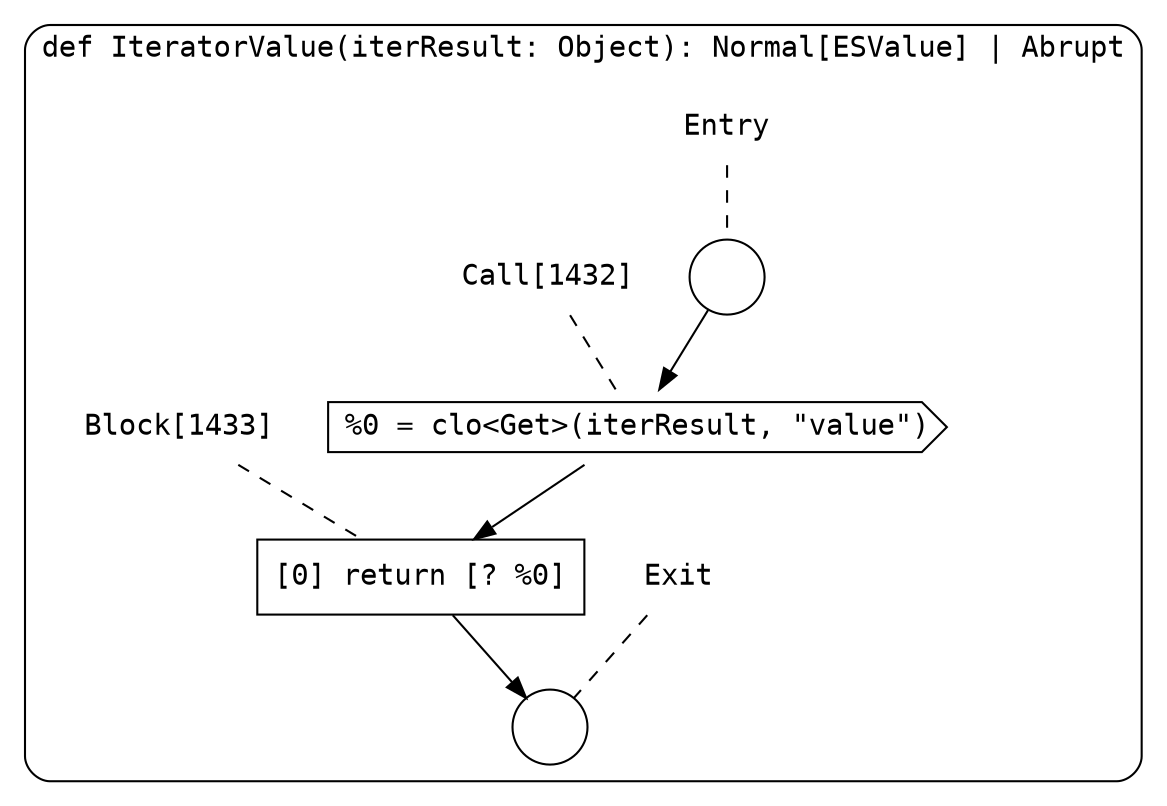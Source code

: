 digraph {
  graph [fontname = "Consolas"]
  node [fontname = "Consolas"]
  edge [fontname = "Consolas"]
  subgraph cluster165 {
    label = "def IteratorValue(iterResult: Object): Normal[ESValue] | Abrupt"
    style = rounded
    cluster165_entry_name [shape=none, label=<<font color="black">Entry</font>>]
    cluster165_entry_name -> cluster165_entry [arrowhead=none, color="black", style=dashed]
    cluster165_entry [shape=circle label=" " color="black" fillcolor="white" style=filled]
    cluster165_entry -> node1432 [color="black"]
    cluster165_exit_name [shape=none, label=<<font color="black">Exit</font>>]
    cluster165_exit_name -> cluster165_exit [arrowhead=none, color="black", style=dashed]
    cluster165_exit [shape=circle label=" " color="black" fillcolor="white" style=filled]
    node1432_name [shape=none, label=<<font color="black">Call[1432]</font>>]
    node1432_name -> node1432 [arrowhead=none, color="black", style=dashed]
    node1432 [shape=cds, label=<<font color="black">%0 = clo&lt;Get&gt;(iterResult, &quot;value&quot;)</font>> color="black" fillcolor="white", style=filled]
    node1432 -> node1433 [color="black"]
    node1433_name [shape=none, label=<<font color="black">Block[1433]</font>>]
    node1433_name -> node1433 [arrowhead=none, color="black", style=dashed]
    node1433 [shape=box, label=<<font color="black">[0] return [? %0]<BR ALIGN="LEFT"/></font>> color="black" fillcolor="white", style=filled]
    node1433 -> cluster165_exit [color="black"]
  }
}